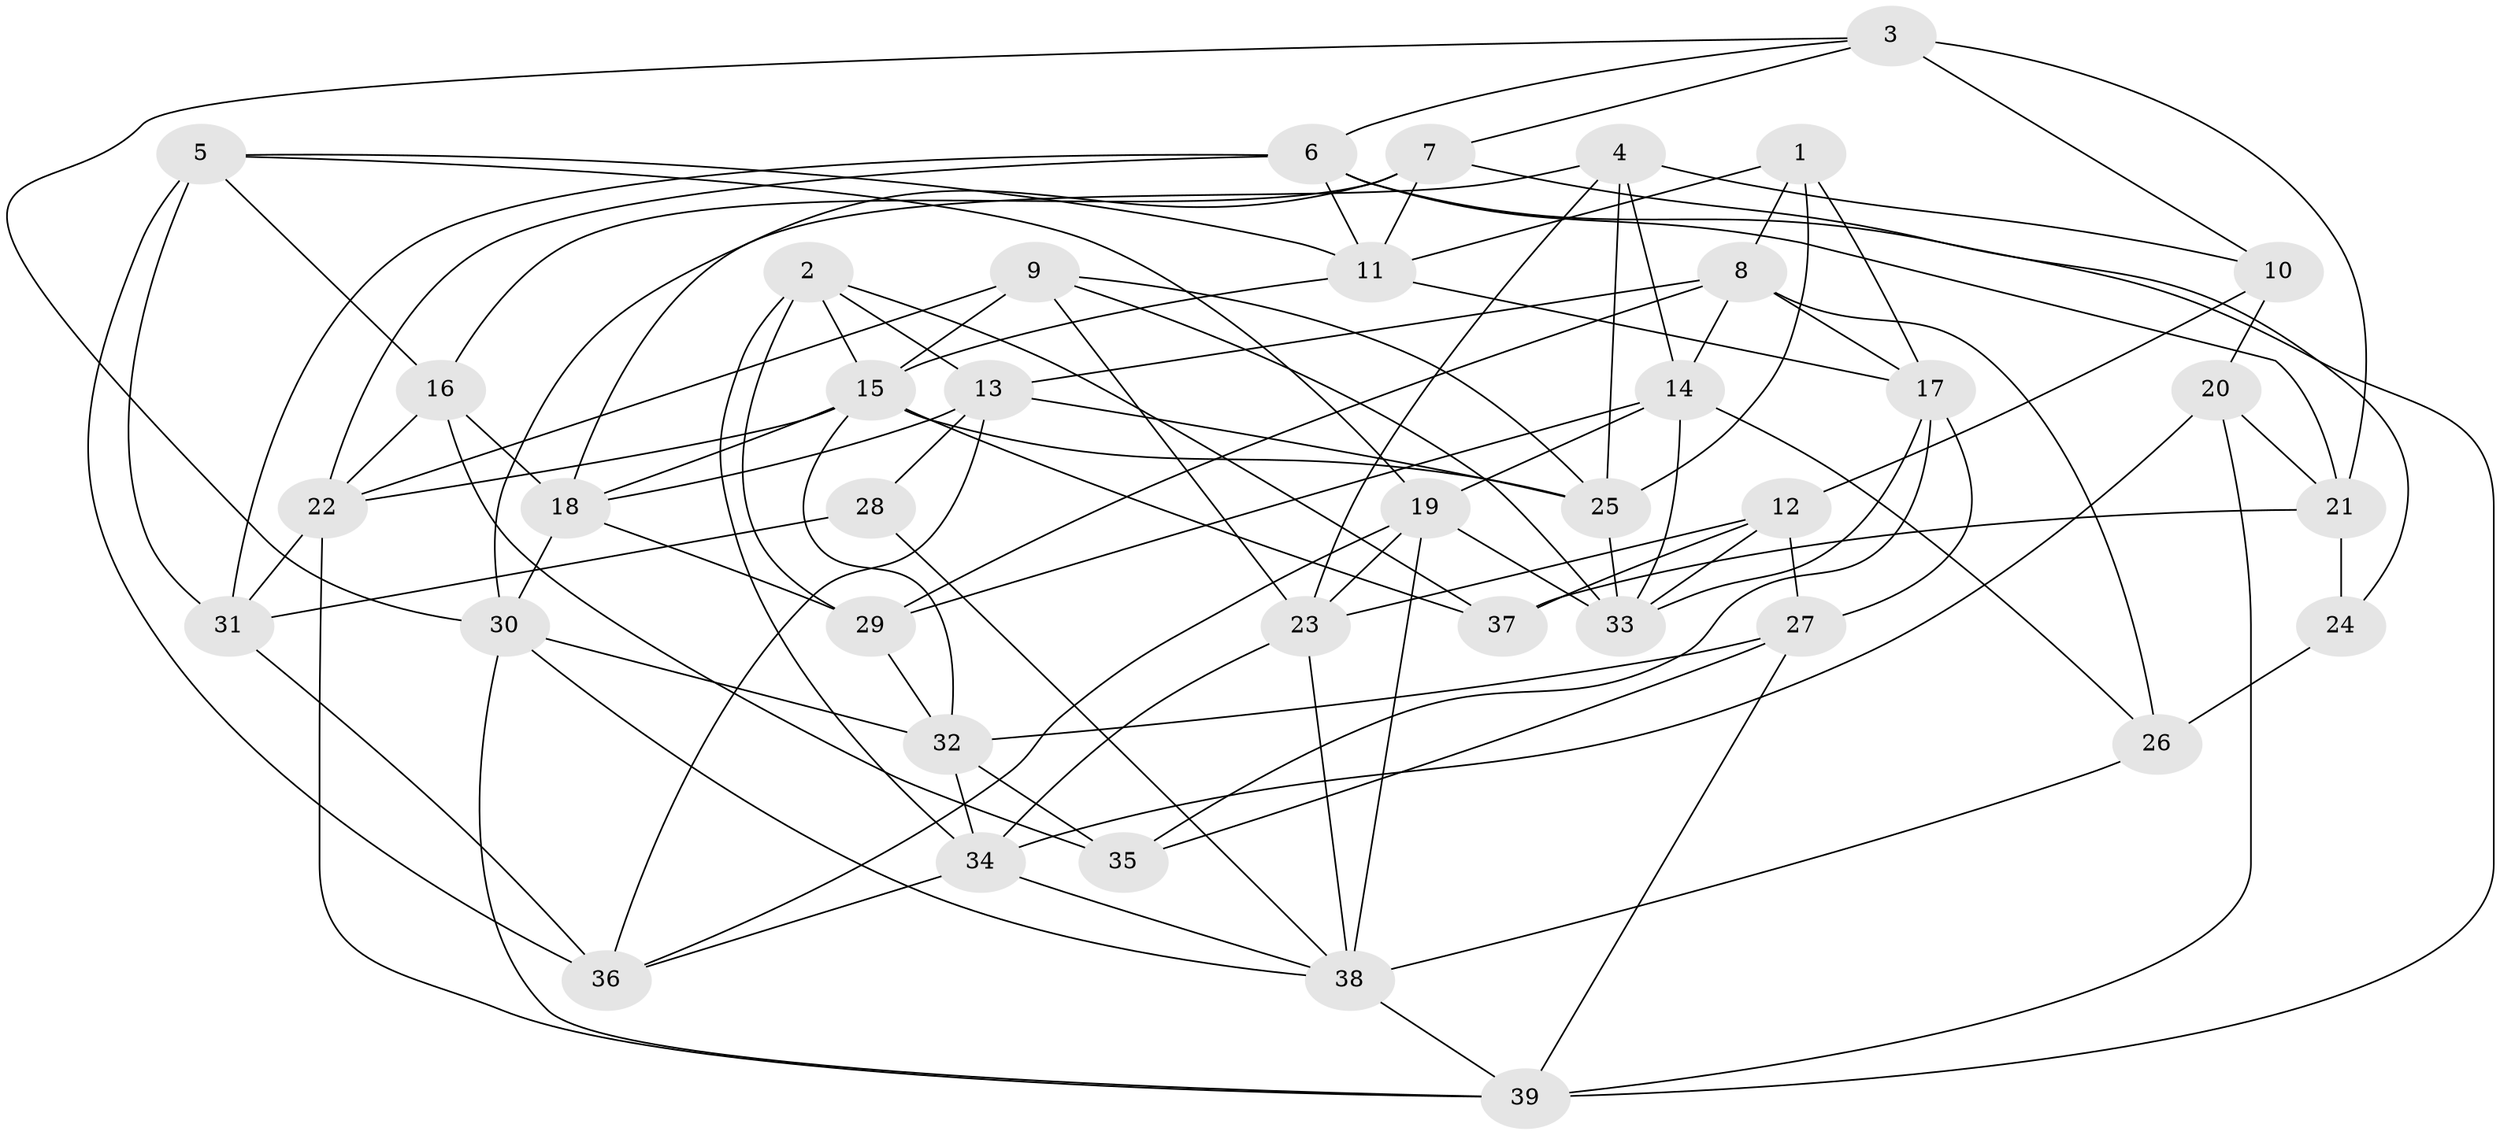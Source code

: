 // original degree distribution, {4: 1.0}
// Generated by graph-tools (version 1.1) at 2025/02/03/09/25 03:02:59]
// undirected, 39 vertices, 103 edges
graph export_dot {
graph [start="1"]
  node [color=gray90,style=filled];
  1;
  2;
  3;
  4;
  5;
  6;
  7;
  8;
  9;
  10;
  11;
  12;
  13;
  14;
  15;
  16;
  17;
  18;
  19;
  20;
  21;
  22;
  23;
  24;
  25;
  26;
  27;
  28;
  29;
  30;
  31;
  32;
  33;
  34;
  35;
  36;
  37;
  38;
  39;
  1 -- 8 [weight=1.0];
  1 -- 11 [weight=1.0];
  1 -- 17 [weight=1.0];
  1 -- 25 [weight=1.0];
  2 -- 13 [weight=1.0];
  2 -- 15 [weight=1.0];
  2 -- 29 [weight=2.0];
  2 -- 34 [weight=1.0];
  2 -- 37 [weight=1.0];
  3 -- 6 [weight=1.0];
  3 -- 7 [weight=1.0];
  3 -- 10 [weight=2.0];
  3 -- 21 [weight=1.0];
  3 -- 30 [weight=1.0];
  4 -- 10 [weight=2.0];
  4 -- 14 [weight=1.0];
  4 -- 23 [weight=1.0];
  4 -- 25 [weight=1.0];
  4 -- 30 [weight=1.0];
  5 -- 11 [weight=1.0];
  5 -- 16 [weight=1.0];
  5 -- 19 [weight=1.0];
  5 -- 31 [weight=1.0];
  5 -- 36 [weight=2.0];
  6 -- 11 [weight=1.0];
  6 -- 21 [weight=1.0];
  6 -- 22 [weight=1.0];
  6 -- 31 [weight=1.0];
  6 -- 39 [weight=1.0];
  7 -- 11 [weight=1.0];
  7 -- 16 [weight=2.0];
  7 -- 18 [weight=1.0];
  7 -- 24 [weight=1.0];
  8 -- 13 [weight=1.0];
  8 -- 14 [weight=1.0];
  8 -- 17 [weight=1.0];
  8 -- 26 [weight=1.0];
  8 -- 29 [weight=1.0];
  9 -- 15 [weight=2.0];
  9 -- 22 [weight=1.0];
  9 -- 23 [weight=1.0];
  9 -- 25 [weight=1.0];
  9 -- 33 [weight=1.0];
  10 -- 12 [weight=1.0];
  10 -- 20 [weight=1.0];
  11 -- 15 [weight=1.0];
  11 -- 17 [weight=1.0];
  12 -- 23 [weight=1.0];
  12 -- 27 [weight=2.0];
  12 -- 33 [weight=1.0];
  12 -- 37 [weight=1.0];
  13 -- 18 [weight=1.0];
  13 -- 25 [weight=1.0];
  13 -- 28 [weight=1.0];
  13 -- 36 [weight=1.0];
  14 -- 19 [weight=1.0];
  14 -- 26 [weight=1.0];
  14 -- 29 [weight=1.0];
  14 -- 33 [weight=1.0];
  15 -- 18 [weight=1.0];
  15 -- 22 [weight=1.0];
  15 -- 25 [weight=1.0];
  15 -- 32 [weight=1.0];
  15 -- 37 [weight=2.0];
  16 -- 18 [weight=1.0];
  16 -- 22 [weight=1.0];
  16 -- 35 [weight=1.0];
  17 -- 27 [weight=1.0];
  17 -- 33 [weight=1.0];
  17 -- 35 [weight=1.0];
  18 -- 29 [weight=1.0];
  18 -- 30 [weight=1.0];
  19 -- 23 [weight=1.0];
  19 -- 33 [weight=1.0];
  19 -- 36 [weight=1.0];
  19 -- 38 [weight=1.0];
  20 -- 21 [weight=1.0];
  20 -- 34 [weight=1.0];
  20 -- 39 [weight=1.0];
  21 -- 24 [weight=1.0];
  21 -- 37 [weight=2.0];
  22 -- 31 [weight=1.0];
  22 -- 39 [weight=1.0];
  23 -- 34 [weight=1.0];
  23 -- 38 [weight=1.0];
  24 -- 26 [weight=2.0];
  25 -- 33 [weight=1.0];
  26 -- 38 [weight=2.0];
  27 -- 32 [weight=1.0];
  27 -- 35 [weight=1.0];
  27 -- 39 [weight=1.0];
  28 -- 31 [weight=2.0];
  28 -- 38 [weight=1.0];
  29 -- 32 [weight=1.0];
  30 -- 32 [weight=1.0];
  30 -- 38 [weight=1.0];
  30 -- 39 [weight=1.0];
  31 -- 36 [weight=1.0];
  32 -- 34 [weight=1.0];
  32 -- 35 [weight=1.0];
  34 -- 36 [weight=1.0];
  34 -- 38 [weight=1.0];
  38 -- 39 [weight=1.0];
}
